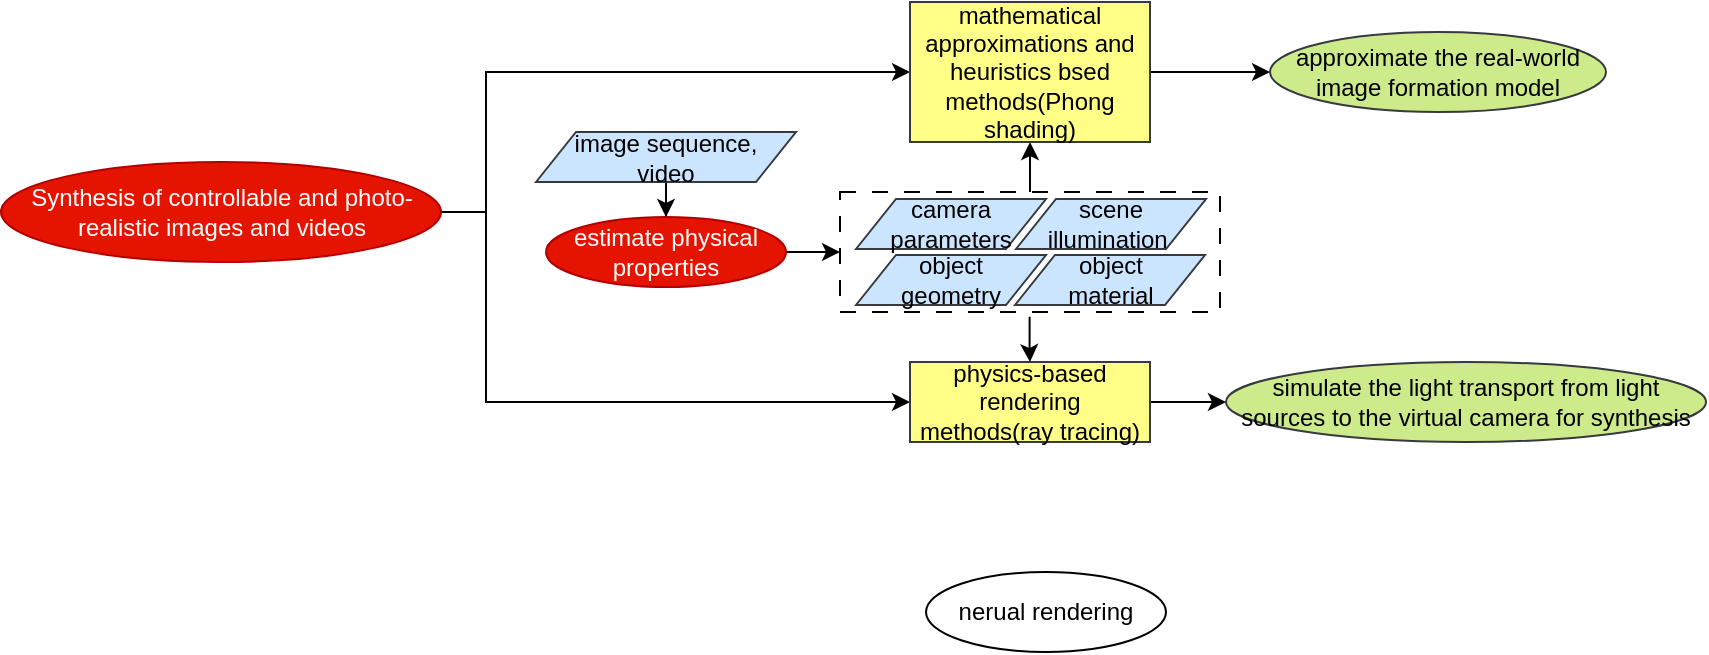 <mxfile version="20.8.3" type="github">
  <diagram id="j2C-HfyACLekuq8zqn1M" name="第 1 页">
    <mxGraphModel dx="1699" dy="477" grid="1" gridSize="10" guides="1" tooltips="1" connect="1" arrows="1" fold="1" page="1" pageScale="1" pageWidth="827" pageHeight="1169" math="0" shadow="0">
      <root>
        <mxCell id="0" />
        <mxCell id="1" parent="0" />
        <mxCell id="0VG0Au5USN9--fyUCD1p-1" value="nerual rendering" style="ellipse;whiteSpace=wrap;html=1;" vertex="1" parent="1">
          <mxGeometry x="280" y="390" width="120" height="40" as="geometry" />
        </mxCell>
        <mxCell id="0VG0Au5USN9--fyUCD1p-4" value="" style="edgeStyle=orthogonalEdgeStyle;rounded=0;orthogonalLoop=1;jettySize=auto;html=1;entryX=0;entryY=0.5;entryDx=0;entryDy=0;" edge="1" parent="1" source="0VG0Au5USN9--fyUCD1p-2" target="0VG0Au5USN9--fyUCD1p-5">
          <mxGeometry relative="1" as="geometry">
            <Array as="points">
              <mxPoint x="60" y="210" />
              <mxPoint x="60" y="305" />
            </Array>
          </mxGeometry>
        </mxCell>
        <mxCell id="0VG0Au5USN9--fyUCD1p-12" value="" style="edgeStyle=orthogonalEdgeStyle;rounded=0;orthogonalLoop=1;jettySize=auto;html=1;entryX=0;entryY=0.5;entryDx=0;entryDy=0;" edge="1" parent="1" source="0VG0Au5USN9--fyUCD1p-2" target="0VG0Au5USN9--fyUCD1p-11">
          <mxGeometry relative="1" as="geometry">
            <Array as="points">
              <mxPoint x="60" y="210" />
              <mxPoint x="60" y="140" />
            </Array>
          </mxGeometry>
        </mxCell>
        <mxCell id="0VG0Au5USN9--fyUCD1p-2" value="Synthesis of controllable and photo-realistic images and videos" style="ellipse;whiteSpace=wrap;html=1;fillColor=#e51400;fontColor=#ffffff;strokeColor=#B20000;" vertex="1" parent="1">
          <mxGeometry x="-182.5" y="185" width="220" height="50" as="geometry" />
        </mxCell>
        <mxCell id="0VG0Au5USN9--fyUCD1p-3" value="simulate the light transport from light sources to the virtual camera for synthesis" style="ellipse;whiteSpace=wrap;html=1;fillColor=#cdeb8b;strokeColor=#36393d;" vertex="1" parent="1">
          <mxGeometry x="430" y="285" width="240" height="40" as="geometry" />
        </mxCell>
        <mxCell id="0VG0Au5USN9--fyUCD1p-8" value="" style="edgeStyle=orthogonalEdgeStyle;rounded=0;orthogonalLoop=1;jettySize=auto;html=1;exitX=1;exitY=0.5;exitDx=0;exitDy=0;" edge="1" parent="1" source="0VG0Au5USN9--fyUCD1p-5" target="0VG0Au5USN9--fyUCD1p-3">
          <mxGeometry relative="1" as="geometry" />
        </mxCell>
        <mxCell id="0VG0Au5USN9--fyUCD1p-5" value="physics-based rendering methods(ray tracing)" style="rounded=0;whiteSpace=wrap;html=1;fillColor=#ffff88;strokeColor=#36393d;" vertex="1" parent="1">
          <mxGeometry x="272" y="285" width="120" height="40" as="geometry" />
        </mxCell>
        <mxCell id="0VG0Au5USN9--fyUCD1p-7" value="" style="edgeStyle=orthogonalEdgeStyle;rounded=0;orthogonalLoop=1;jettySize=auto;html=1;exitX=0.499;exitY=1.039;exitDx=0;exitDy=0;exitPerimeter=0;" edge="1" parent="1" source="0VG0Au5USN9--fyUCD1p-32" target="0VG0Au5USN9--fyUCD1p-5">
          <mxGeometry relative="1" as="geometry">
            <mxPoint x="332.034" y="265.0" as="sourcePoint" />
          </mxGeometry>
        </mxCell>
        <mxCell id="0VG0Au5USN9--fyUCD1p-19" value="" style="edgeStyle=orthogonalEdgeStyle;rounded=0;orthogonalLoop=1;jettySize=auto;html=1;" edge="1" parent="1" source="0VG0Au5USN9--fyUCD1p-11" target="0VG0Au5USN9--fyUCD1p-18">
          <mxGeometry relative="1" as="geometry" />
        </mxCell>
        <mxCell id="0VG0Au5USN9--fyUCD1p-11" value="mathematical approximations and heuristics bsed methods(Phong shading)" style="whiteSpace=wrap;html=1;fillColor=#ffff88;strokeColor=#36393d;" vertex="1" parent="1">
          <mxGeometry x="272" y="105" width="120" height="70" as="geometry" />
        </mxCell>
        <mxCell id="0VG0Au5USN9--fyUCD1p-18" value="approximate the real-world image formation model" style="ellipse;whiteSpace=wrap;html=1;fillColor=#cdeb8b;strokeColor=#36393d;" vertex="1" parent="1">
          <mxGeometry x="452" y="120" width="168" height="40" as="geometry" />
        </mxCell>
        <mxCell id="0VG0Au5USN9--fyUCD1p-42" value="" style="edgeStyle=orthogonalEdgeStyle;rounded=0;orthogonalLoop=1;jettySize=auto;html=1;" edge="1" parent="1" source="0VG0Au5USN9--fyUCD1p-20" target="0VG0Au5USN9--fyUCD1p-22">
          <mxGeometry relative="1" as="geometry" />
        </mxCell>
        <mxCell id="0VG0Au5USN9--fyUCD1p-20" value="image sequence,&lt;br&gt;video" style="shape=parallelogram;perimeter=parallelogramPerimeter;whiteSpace=wrap;html=1;fixedSize=1;fillColor=#cce5ff;strokeColor=#36393d;" vertex="1" parent="1">
          <mxGeometry x="85" y="170" width="130" height="25" as="geometry" />
        </mxCell>
        <mxCell id="0VG0Au5USN9--fyUCD1p-36" value="" style="edgeStyle=orthogonalEdgeStyle;rounded=0;orthogonalLoop=1;jettySize=auto;html=1;" edge="1" parent="1" source="0VG0Au5USN9--fyUCD1p-22" target="0VG0Au5USN9--fyUCD1p-32">
          <mxGeometry relative="1" as="geometry" />
        </mxCell>
        <mxCell id="0VG0Au5USN9--fyUCD1p-22" value="estimate physical properties" style="ellipse;whiteSpace=wrap;html=1;fillColor=#e51400;fontColor=#ffffff;strokeColor=#B20000;" vertex="1" parent="1">
          <mxGeometry x="90" y="212.5" width="120" height="35" as="geometry" />
        </mxCell>
        <mxCell id="0VG0Au5USN9--fyUCD1p-33" value="" style="group;dashed=1;dashPattern=1 1;" vertex="1" connectable="0" parent="1">
          <mxGeometry x="237" y="200" width="190" height="60" as="geometry" />
        </mxCell>
        <mxCell id="0VG0Au5USN9--fyUCD1p-32" value="" style="rounded=0;whiteSpace=wrap;html=1;dashed=1;dashPattern=8 8;" vertex="1" parent="0VG0Au5USN9--fyUCD1p-33">
          <mxGeometry width="190" height="60" as="geometry" />
        </mxCell>
        <mxCell id="0VG0Au5USN9--fyUCD1p-27" value="&lt;span style=&quot;text-align: left;&quot;&gt;camera parameters&lt;/span&gt;" style="shape=parallelogram;perimeter=parallelogramPerimeter;whiteSpace=wrap;html=1;fixedSize=1;fillColor=#cce5ff;strokeColor=#36393d;" vertex="1" parent="0VG0Au5USN9--fyUCD1p-33">
          <mxGeometry x="8" y="3.5" width="95" height="25" as="geometry" />
        </mxCell>
        <mxCell id="0VG0Au5USN9--fyUCD1p-28" value="&lt;span style=&quot;text-align: left;&quot;&gt;scene&lt;br&gt;illumination&amp;nbsp;&lt;/span&gt;" style="shape=parallelogram;perimeter=parallelogramPerimeter;whiteSpace=wrap;html=1;fixedSize=1;fillColor=#cce5ff;strokeColor=#36393d;" vertex="1" parent="0VG0Au5USN9--fyUCD1p-33">
          <mxGeometry x="88" y="3.5" width="95" height="25" as="geometry" />
        </mxCell>
        <mxCell id="0VG0Au5USN9--fyUCD1p-30" value="&lt;span style=&quot;text-align: left;&quot;&gt;object&lt;/span&gt;&lt;div style=&quot;text-align: left;&quot;&gt;&lt;span style=&quot;background-color: initial;&quot;&gt;material&lt;/span&gt;&lt;/div&gt;" style="shape=parallelogram;perimeter=parallelogramPerimeter;whiteSpace=wrap;html=1;fixedSize=1;fillColor=#cce5ff;strokeColor=#36393d;" vertex="1" parent="0VG0Au5USN9--fyUCD1p-33">
          <mxGeometry x="87.5" y="31.5" width="95" height="25" as="geometry" />
        </mxCell>
        <mxCell id="0VG0Au5USN9--fyUCD1p-31" value="&lt;div style=&quot;&quot;&gt;&lt;span style=&quot;background-color: initial;&quot;&gt;object&lt;/span&gt;&lt;/div&gt;&lt;div style=&quot;&quot;&gt;&lt;span style=&quot;background-color: initial;&quot;&gt;geometry&lt;/span&gt;&lt;/div&gt;" style="shape=parallelogram;perimeter=parallelogramPerimeter;whiteSpace=wrap;html=1;fixedSize=1;align=center;fillColor=#cce5ff;strokeColor=#36393d;" vertex="1" parent="0VG0Au5USN9--fyUCD1p-33">
          <mxGeometry x="8" y="31.5" width="95" height="25" as="geometry" />
        </mxCell>
        <mxCell id="0VG0Au5USN9--fyUCD1p-34" value="" style="edgeStyle=orthogonalEdgeStyle;rounded=0;orthogonalLoop=1;jettySize=auto;html=1;" edge="1" parent="1" source="0VG0Au5USN9--fyUCD1p-32" target="0VG0Au5USN9--fyUCD1p-11">
          <mxGeometry relative="1" as="geometry" />
        </mxCell>
      </root>
    </mxGraphModel>
  </diagram>
</mxfile>
